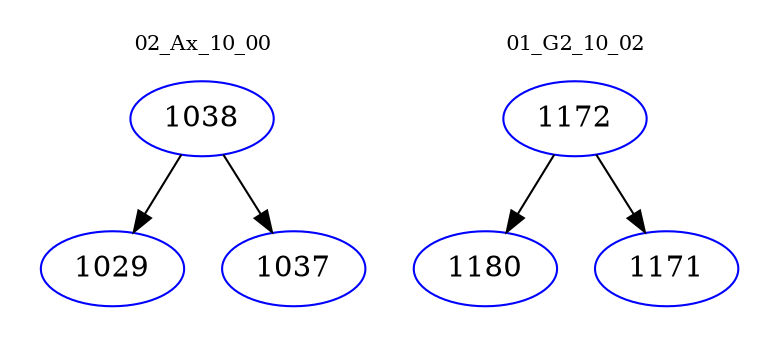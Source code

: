digraph{
subgraph cluster_0 {
color = white
label = "02_Ax_10_00";
fontsize=10;
T0_1038 [label="1038", color="blue"]
T0_1038 -> T0_1029 [color="black"]
T0_1029 [label="1029", color="blue"]
T0_1038 -> T0_1037 [color="black"]
T0_1037 [label="1037", color="blue"]
}
subgraph cluster_1 {
color = white
label = "01_G2_10_02";
fontsize=10;
T1_1172 [label="1172", color="blue"]
T1_1172 -> T1_1180 [color="black"]
T1_1180 [label="1180", color="blue"]
T1_1172 -> T1_1171 [color="black"]
T1_1171 [label="1171", color="blue"]
}
}
